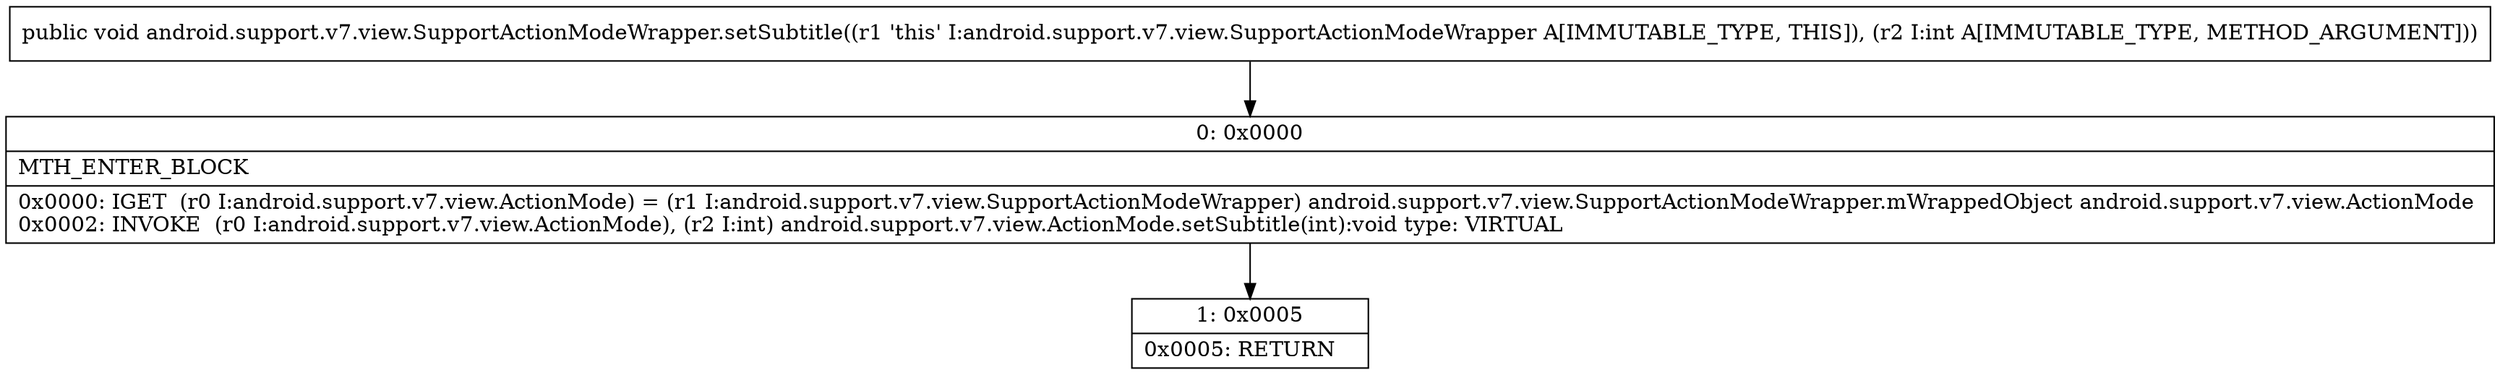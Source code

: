digraph "CFG forandroid.support.v7.view.SupportActionModeWrapper.setSubtitle(I)V" {
Node_0 [shape=record,label="{0\:\ 0x0000|MTH_ENTER_BLOCK\l|0x0000: IGET  (r0 I:android.support.v7.view.ActionMode) = (r1 I:android.support.v7.view.SupportActionModeWrapper) android.support.v7.view.SupportActionModeWrapper.mWrappedObject android.support.v7.view.ActionMode \l0x0002: INVOKE  (r0 I:android.support.v7.view.ActionMode), (r2 I:int) android.support.v7.view.ActionMode.setSubtitle(int):void type: VIRTUAL \l}"];
Node_1 [shape=record,label="{1\:\ 0x0005|0x0005: RETURN   \l}"];
MethodNode[shape=record,label="{public void android.support.v7.view.SupportActionModeWrapper.setSubtitle((r1 'this' I:android.support.v7.view.SupportActionModeWrapper A[IMMUTABLE_TYPE, THIS]), (r2 I:int A[IMMUTABLE_TYPE, METHOD_ARGUMENT])) }"];
MethodNode -> Node_0;
Node_0 -> Node_1;
}

